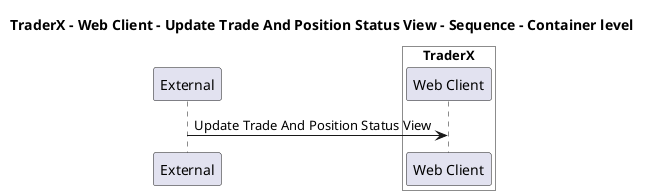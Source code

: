 @startuml

title TraderX - Web Client - Update Trade And Position Status View - Sequence - Container level

participant "External" as C4InterFlow.SoftwareSystems.ExternalSystem

box "TraderX" #White
    participant "Web Client" as TraderX.SoftwareSystems.TraderX.Containers.WebClient
end box


C4InterFlow.SoftwareSystems.ExternalSystem -> TraderX.SoftwareSystems.TraderX.Containers.WebClient : Update Trade And Position Status View


@enduml
